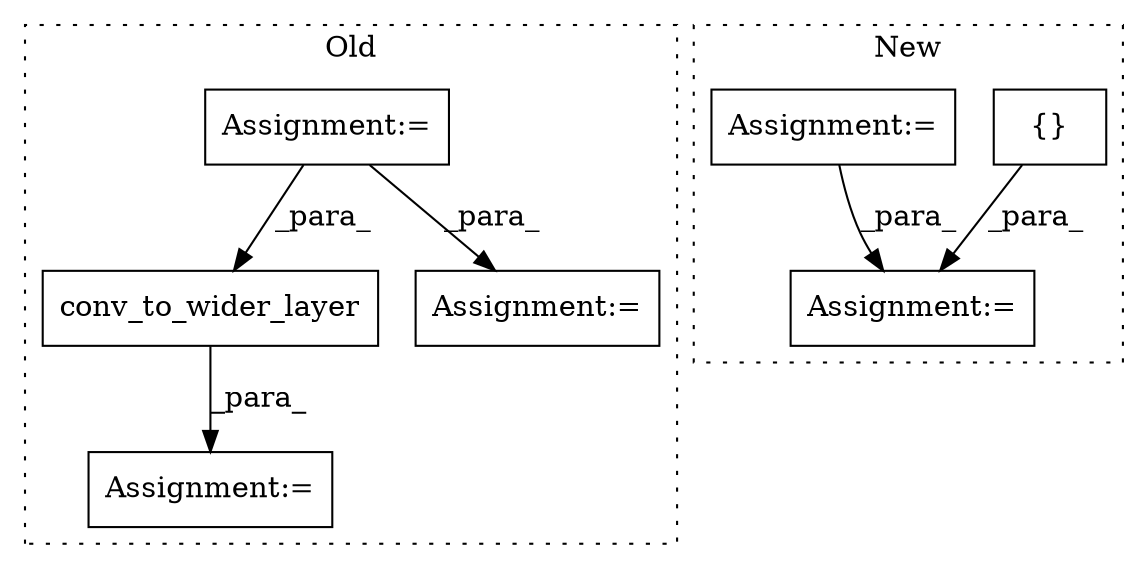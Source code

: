 digraph G {
subgraph cluster0 {
1 [label="conv_to_wider_layer" a="32" s="2958,2983" l="20,1" shape="box"];
4 [label="Assignment:=" a="7" s="2670" l="1" shape="box"];
5 [label="Assignment:=" a="7" s="2820" l="1" shape="box"];
6 [label="Assignment:=" a="7" s="2956" l="2" shape="box"];
label = "Old";
style="dotted";
}
subgraph cluster1 {
2 [label="{}" a="4" s="3022,3028" l="1,1" shape="box"];
3 [label="Assignment:=" a="7" s="2985" l="2" shape="box"];
7 [label="Assignment:=" a="7" s="2833" l="1" shape="box"];
label = "New";
style="dotted";
}
1 -> 6 [label="_para_"];
2 -> 3 [label="_para_"];
4 -> 5 [label="_para_"];
4 -> 1 [label="_para_"];
7 -> 3 [label="_para_"];
}